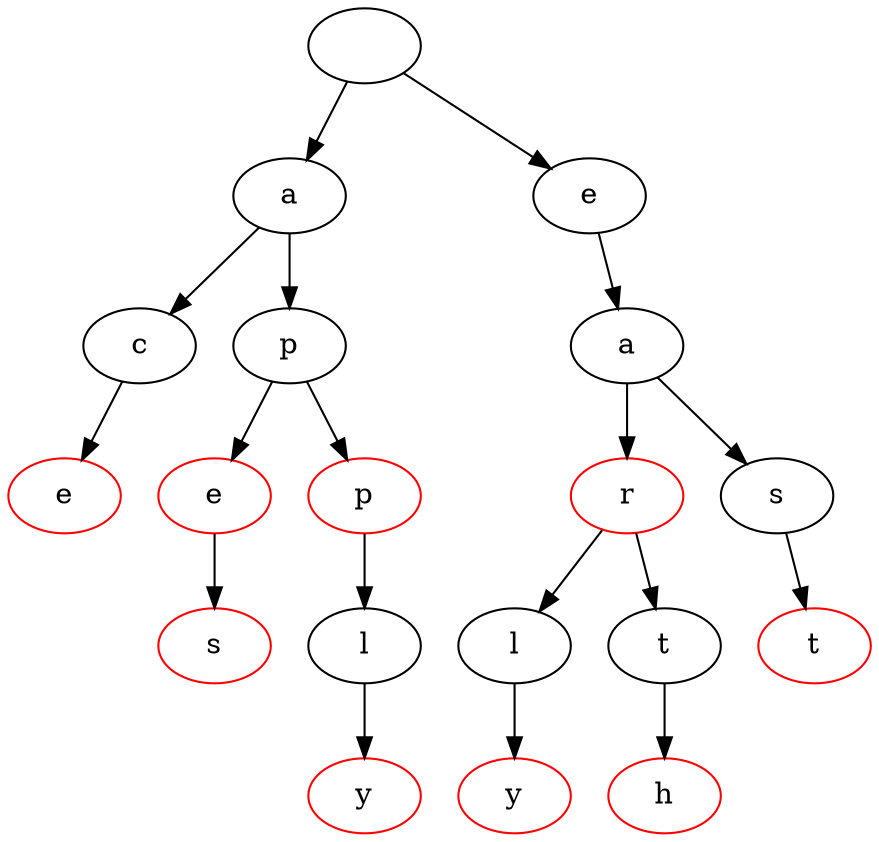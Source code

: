 digraph TrieInsert {
"0x55da07cdb2a0" [label=" "] 
"0x55da07cdbe70" [label="a"] 
"0x55da07cdb2a0" -> {"0x55da07cdbe70"}
"0x55da07cdb510" [label="e"] 
"0x55da07cdb2a0" -> {"0x55da07cdb510"}
"0x55da07cddb40" [label="c"] 
"0x55da07cdbe70" -> {"0x55da07cddb40"}
"0x55da07cdc0e0" [label="p"] 
"0x55da07cdbe70" -> {"0x55da07cdc0e0"}
"0x55da07cdb780" [label="a"] 
"0x55da07cdb510" -> {"0x55da07cdb780"}
"0x55da07cdddb0" [label="e"] [color=red]
"0x55da07cddb40" -> {"0x55da07cdddb0"}
"0x55da07cdcae0" [label="e"] [color=red]
"0x55da07cdc0e0" -> {"0x55da07cdcae0"}
"0x55da07cdc350" [label="p"] [color=red]
"0x55da07cdc0e0" -> {"0x55da07cdc350"}
"0x55da07cdb9f0" [label="r"] [color=red]
"0x55da07cdb780" -> {"0x55da07cdb9f0"}
"0x55da07cdd610" [label="s"] 
"0x55da07cdb780" -> {"0x55da07cdd610"}
"0x55da07cdcec0" [label="s"] [color=red]
"0x55da07cdcae0" -> {"0x55da07cdcec0"}
"0x55da07cdc5c0" [label="l"] 
"0x55da07cdc350" -> {"0x55da07cdc5c0"}
"0x55da07cde020" [label="l"] 
"0x55da07cdb9f0" -> {"0x55da07cde020"}
"0x55da07cdd130" [label="t"] 
"0x55da07cdb9f0" -> {"0x55da07cdd130"}
"0x55da07cdd880" [label="t"] [color=red]
"0x55da07cdd610" -> {"0x55da07cdd880"}
"0x55da07cdc830" [label="y"] [color=red]
"0x55da07cdc5c0" -> {"0x55da07cdc830"}
"0x55da07cde290" [label="y"] [color=red]
"0x55da07cde020" -> {"0x55da07cde290"}
"0x55da07cdd3a0" [label="h"] [color=red]
"0x55da07cdd130" -> {"0x55da07cdd3a0"}
}
